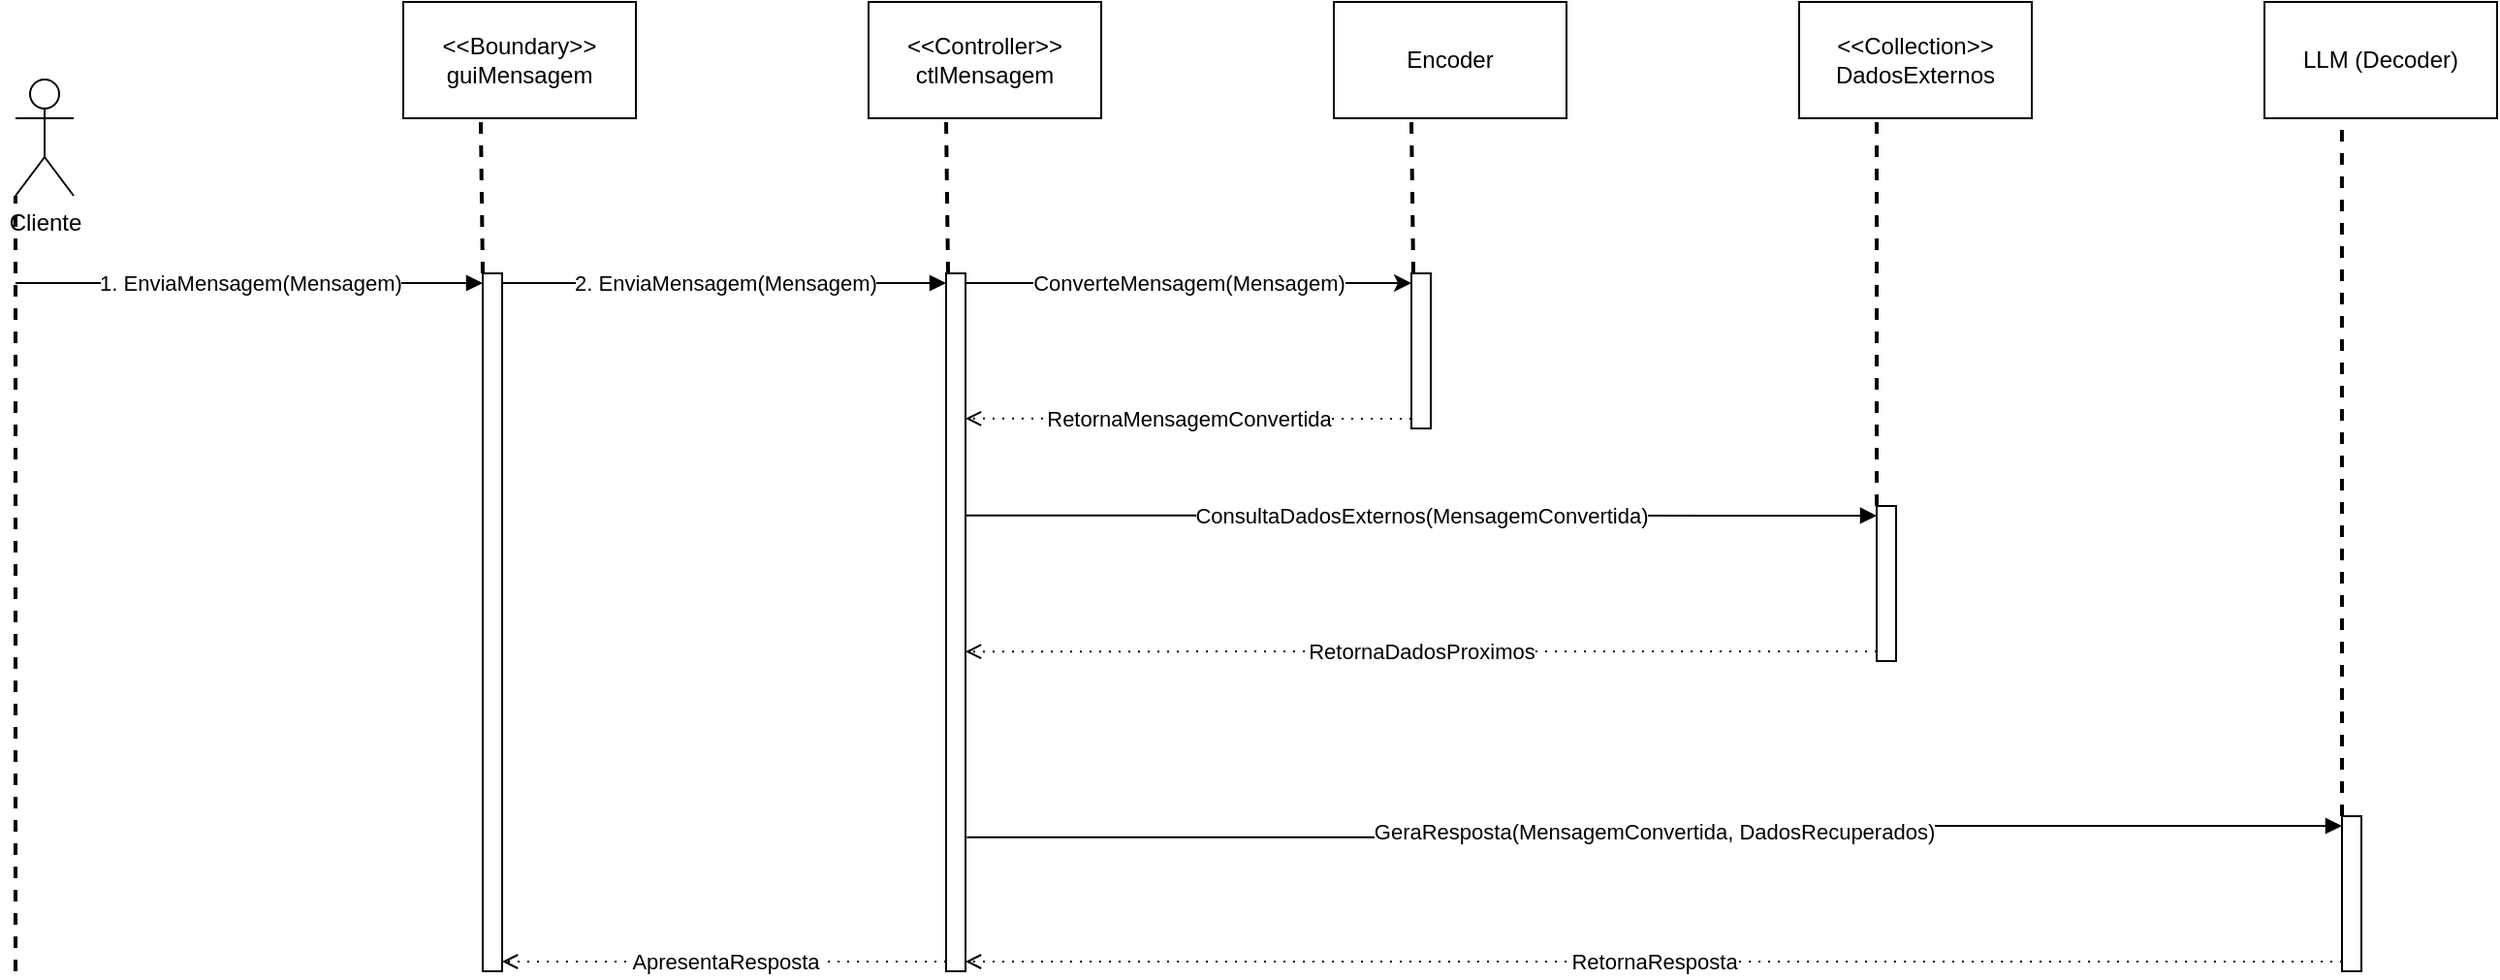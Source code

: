 <mxfile version="24.7.12">
  <diagram name="Página-1" id="a7UVUzENwiKvaLnI1yhI">
    <mxGraphModel dx="1050" dy="565" grid="1" gridSize="10" guides="1" tooltips="1" connect="1" arrows="1" fold="1" page="1" pageScale="1" pageWidth="827" pageHeight="1169" math="0" shadow="0">
      <root>
        <mxCell id="0" />
        <mxCell id="1" parent="0" />
        <mxCell id="OQGx6LlO21kWG08P4XpY-1" value="Cliente" style="shape=umlActor;verticalLabelPosition=bottom;verticalAlign=top;html=1;" parent="1" vertex="1">
          <mxGeometry x="160" y="180" width="30" height="60" as="geometry" />
        </mxCell>
        <mxCell id="OQGx6LlO21kWG08P4XpY-2" value="" style="endArrow=none;dashed=1;html=1;strokeWidth=2;rounded=0;entryX=0;entryY=1;entryDx=0;entryDy=0;entryPerimeter=0;" parent="1" target="OQGx6LlO21kWG08P4XpY-1" edge="1">
          <mxGeometry width="50" height="50" relative="1" as="geometry">
            <mxPoint x="160" y="640" as="sourcePoint" />
            <mxPoint x="440" y="380" as="targetPoint" />
          </mxGeometry>
        </mxCell>
        <mxCell id="OQGx6LlO21kWG08P4XpY-3" value="&amp;lt;&amp;lt;Boundary&amp;gt;&amp;gt;&lt;div&gt;guiMensagem&lt;/div&gt;" style="rounded=0;whiteSpace=wrap;html=1;" parent="1" vertex="1">
          <mxGeometry x="360" y="140" width="120" height="60" as="geometry" />
        </mxCell>
        <mxCell id="OQGx6LlO21kWG08P4XpY-5" value="1. EnviaMensagem(Mensagem)" style="endArrow=block;html=1;rounded=0;endFill=1;entryX=0;entryY=0;entryDx=0;entryDy=5;entryPerimeter=0;" parent="1" target="OQGx6LlO21kWG08P4XpY-6" edge="1">
          <mxGeometry width="50" height="50" relative="1" as="geometry">
            <mxPoint x="160" y="285" as="sourcePoint" />
            <mxPoint x="320" y="310" as="targetPoint" />
          </mxGeometry>
        </mxCell>
        <mxCell id="OQGx6LlO21kWG08P4XpY-6" value="" style="html=1;points=[[0,0,0,0,5],[0,1,0,0,-5],[1,0,0,0,5],[1,1,0,0,-5]];perimeter=orthogonalPerimeter;outlineConnect=0;targetShapes=umlLifeline;portConstraint=eastwest;newEdgeStyle={&quot;curved&quot;:0,&quot;rounded&quot;:0};" parent="1" vertex="1">
          <mxGeometry x="401" y="280" width="10" height="360" as="geometry" />
        </mxCell>
        <mxCell id="OQGx6LlO21kWG08P4XpY-7" value="&amp;lt;&amp;lt;Controller&amp;gt;&amp;gt;&lt;div&gt;ctlMensagem&lt;/div&gt;" style="rounded=0;whiteSpace=wrap;html=1;" parent="1" vertex="1">
          <mxGeometry x="600" y="140" width="120" height="60" as="geometry" />
        </mxCell>
        <mxCell id="OQGx6LlO21kWG08P4XpY-8" value="&amp;lt;&amp;lt;Collection&amp;gt;&amp;gt;&lt;div&gt;DadosExternos&lt;/div&gt;" style="rounded=0;whiteSpace=wrap;html=1;" parent="1" vertex="1">
          <mxGeometry x="1080" y="140" width="120" height="60" as="geometry" />
        </mxCell>
        <mxCell id="OQGx6LlO21kWG08P4XpY-9" value="LLM (Decoder)" style="rounded=0;whiteSpace=wrap;html=1;" parent="1" vertex="1">
          <mxGeometry x="1320" y="140" width="120" height="60" as="geometry" />
        </mxCell>
        <mxCell id="OQGx6LlO21kWG08P4XpY-10" value="2. EnviaMensagem(Mensagem)" style="endArrow=block;html=1;rounded=0;endFill=1;entryX=0;entryY=0;entryDx=0;entryDy=5;entryPerimeter=0;exitX=1;exitY=0;exitDx=0;exitDy=5;exitPerimeter=0;" parent="1" source="OQGx6LlO21kWG08P4XpY-6" target="OQGx6LlO21kWG08P4XpY-11" edge="1">
          <mxGeometry width="50" height="50" relative="1" as="geometry">
            <mxPoint x="450" y="320" as="sourcePoint" />
            <mxPoint x="654" y="280" as="targetPoint" />
          </mxGeometry>
        </mxCell>
        <mxCell id="OQGx6LlO21kWG08P4XpY-11" value="" style="html=1;points=[[0,0,0,0,5],[0,1,0,0,-5],[1,0,0,0,5],[1,1,0,0,-5]];perimeter=orthogonalPerimeter;outlineConnect=0;targetShapes=umlLifeline;portConstraint=eastwest;newEdgeStyle={&quot;curved&quot;:0,&quot;rounded&quot;:0};" parent="1" vertex="1">
          <mxGeometry x="640" y="280" width="10" height="360" as="geometry" />
        </mxCell>
        <mxCell id="OQGx6LlO21kWG08P4XpY-12" value="" style="html=1;points=[[0,0,0,0,5],[0,1,0,0,-5],[1,0,0,0,5],[1,1,0,0,-5]];perimeter=orthogonalPerimeter;outlineConnect=0;targetShapes=umlLifeline;portConstraint=eastwest;newEdgeStyle={&quot;curved&quot;:0,&quot;rounded&quot;:0};" parent="1" vertex="1">
          <mxGeometry x="1120" y="400" width="10" height="80" as="geometry" />
        </mxCell>
        <mxCell id="OQGx6LlO21kWG08P4XpY-13" value="ConsultaDadosExternos(MensagemConvertida)" style="edgeStyle=orthogonalEdgeStyle;rounded=0;orthogonalLoop=1;jettySize=auto;html=1;curved=0;entryX=0;entryY=0;entryDx=0;entryDy=5;entryPerimeter=0;endArrow=block;endFill=1;exitX=1;exitY=0.347;exitDx=0;exitDy=0;exitPerimeter=0;" parent="1" source="OQGx6LlO21kWG08P4XpY-11" target="OQGx6LlO21kWG08P4XpY-12" edge="1">
          <mxGeometry relative="1" as="geometry">
            <mxPoint x="680" y="405" as="sourcePoint" />
          </mxGeometry>
        </mxCell>
        <mxCell id="OQGx6LlO21kWG08P4XpY-14" value="RetornaDadosProximos" style="edgeStyle=orthogonalEdgeStyle;rounded=0;orthogonalLoop=1;jettySize=auto;html=1;curved=0;exitX=0;exitY=1;exitDx=0;exitDy=-5;exitPerimeter=0;endArrow=open;endFill=0;dashed=1;dashPattern=1 4;entryX=1;entryY=0.542;entryDx=0;entryDy=0;entryPerimeter=0;" parent="1" source="OQGx6LlO21kWG08P4XpY-12" target="OQGx6LlO21kWG08P4XpY-11" edge="1">
          <mxGeometry relative="1" as="geometry">
            <mxPoint x="690" y="475" as="targetPoint" />
          </mxGeometry>
        </mxCell>
        <mxCell id="OQGx6LlO21kWG08P4XpY-15" value="" style="html=1;points=[[0,0,0,0,5],[0,1,0,0,-5],[1,0,0,0,5],[1,1,0,0,-5]];perimeter=orthogonalPerimeter;outlineConnect=0;targetShapes=umlLifeline;portConstraint=eastwest;newEdgeStyle={&quot;curved&quot;:0,&quot;rounded&quot;:0};" parent="1" vertex="1">
          <mxGeometry x="1360" y="560" width="10" height="80" as="geometry" />
        </mxCell>
        <mxCell id="OQGx6LlO21kWG08P4XpY-16" value="GeraResposta(MensagemConvertida, DadosRecuperados)" style="edgeStyle=orthogonalEdgeStyle;rounded=0;orthogonalLoop=1;jettySize=auto;html=1;curved=0;entryX=0;entryY=0;entryDx=0;entryDy=5;entryPerimeter=0;endArrow=block;endFill=1;exitX=1.067;exitY=0.808;exitDx=0;exitDy=0;exitPerimeter=0;" parent="1" source="OQGx6LlO21kWG08P4XpY-11" target="OQGx6LlO21kWG08P4XpY-15" edge="1">
          <mxGeometry relative="1" as="geometry">
            <mxPoint x="670" y="550" as="sourcePoint" />
          </mxGeometry>
        </mxCell>
        <mxCell id="OQGx6LlO21kWG08P4XpY-17" value="Encoder" style="rounded=0;whiteSpace=wrap;html=1;" parent="1" vertex="1">
          <mxGeometry x="840" y="140" width="120" height="60" as="geometry" />
        </mxCell>
        <mxCell id="OQGx6LlO21kWG08P4XpY-18" value="" style="html=1;points=[[0,0,0,0,5],[0,1,0,0,-5],[1,0,0,0,5],[1,1,0,0,-5]];perimeter=orthogonalPerimeter;outlineConnect=0;targetShapes=umlLifeline;portConstraint=eastwest;newEdgeStyle={&quot;curved&quot;:0,&quot;rounded&quot;:0};" parent="1" vertex="1">
          <mxGeometry x="880" y="280" width="10" height="80" as="geometry" />
        </mxCell>
        <mxCell id="OQGx6LlO21kWG08P4XpY-19" value="ConverteMensagem(Mensagem)" style="edgeStyle=orthogonalEdgeStyle;rounded=0;orthogonalLoop=1;jettySize=auto;html=1;curved=0;exitX=1;exitY=0;exitDx=0;exitDy=5;exitPerimeter=0;entryX=0;entryY=0;entryDx=0;entryDy=5;entryPerimeter=0;" parent="1" source="OQGx6LlO21kWG08P4XpY-11" target="OQGx6LlO21kWG08P4XpY-18" edge="1">
          <mxGeometry relative="1" as="geometry" />
        </mxCell>
        <mxCell id="OQGx6LlO21kWG08P4XpY-20" value="RetornaMensagemConvertida" style="edgeStyle=orthogonalEdgeStyle;rounded=0;orthogonalLoop=1;jettySize=auto;html=1;curved=0;exitX=0;exitY=1;exitDx=0;exitDy=-5;exitPerimeter=0;endArrow=open;endFill=0;dashed=1;dashPattern=1 4;entryX=1;entryY=0.208;entryDx=0;entryDy=0;entryPerimeter=0;" parent="1" source="OQGx6LlO21kWG08P4XpY-18" target="OQGx6LlO21kWG08P4XpY-11" edge="1">
          <mxGeometry relative="1" as="geometry">
            <mxPoint x="1130" y="485" as="sourcePoint" />
            <mxPoint x="660" y="355" as="targetPoint" />
          </mxGeometry>
        </mxCell>
        <mxCell id="OQGx6LlO21kWG08P4XpY-21" value="" style="endArrow=none;dashed=1;html=1;strokeWidth=2;rounded=0;entryX=0.333;entryY=1;entryDx=0;entryDy=0;entryPerimeter=0;" parent="1" source="OQGx6LlO21kWG08P4XpY-6" target="OQGx6LlO21kWG08P4XpY-3" edge="1">
          <mxGeometry width="50" height="50" relative="1" as="geometry">
            <mxPoint x="401" y="437.18" as="sourcePoint" />
            <mxPoint x="410" y="220" as="targetPoint" />
          </mxGeometry>
        </mxCell>
        <mxCell id="OQGx6LlO21kWG08P4XpY-22" value="" style="endArrow=none;dashed=1;html=1;strokeWidth=2;rounded=0;entryX=0.333;entryY=1;entryDx=0;entryDy=0;entryPerimeter=0;" parent="1" edge="1">
          <mxGeometry width="50" height="50" relative="1" as="geometry">
            <mxPoint x="641" y="280" as="sourcePoint" />
            <mxPoint x="640" y="200" as="targetPoint" />
          </mxGeometry>
        </mxCell>
        <mxCell id="OQGx6LlO21kWG08P4XpY-23" value="" style="endArrow=none;dashed=1;html=1;strokeWidth=2;rounded=0;entryX=0.333;entryY=1;entryDx=0;entryDy=0;entryPerimeter=0;" parent="1" edge="1">
          <mxGeometry width="50" height="50" relative="1" as="geometry">
            <mxPoint x="881" y="280" as="sourcePoint" />
            <mxPoint x="880" y="200" as="targetPoint" />
          </mxGeometry>
        </mxCell>
        <mxCell id="OQGx6LlO21kWG08P4XpY-24" value="" style="endArrow=none;dashed=1;html=1;strokeWidth=2;rounded=0;entryX=0.333;entryY=1;entryDx=0;entryDy=0;entryPerimeter=0;" parent="1" source="OQGx6LlO21kWG08P4XpY-12" edge="1">
          <mxGeometry width="50" height="50" relative="1" as="geometry">
            <mxPoint x="1121" y="280" as="sourcePoint" />
            <mxPoint x="1120" y="200" as="targetPoint" />
          </mxGeometry>
        </mxCell>
        <mxCell id="OQGx6LlO21kWG08P4XpY-25" value="" style="endArrow=none;dashed=1;html=1;strokeWidth=2;rounded=0;entryX=0.333;entryY=1;entryDx=0;entryDy=0;entryPerimeter=0;" parent="1" source="OQGx6LlO21kWG08P4XpY-15" target="OQGx6LlO21kWG08P4XpY-9" edge="1">
          <mxGeometry width="50" height="50" relative="1" as="geometry">
            <mxPoint x="1270" y="510" as="sourcePoint" />
            <mxPoint x="1350" y="260" as="targetPoint" />
          </mxGeometry>
        </mxCell>
        <mxCell id="eT-RCtjEt_WM6Eq9Irdi-1" value="RetornaResposta" style="edgeStyle=orthogonalEdgeStyle;rounded=0;orthogonalLoop=1;jettySize=auto;html=1;curved=0;exitX=0;exitY=1;exitDx=0;exitDy=-5;exitPerimeter=0;endArrow=open;endFill=0;dashed=1;dashPattern=1 4;entryX=1;entryY=1;entryDx=0;entryDy=-5;entryPerimeter=0;" edge="1" parent="1" source="OQGx6LlO21kWG08P4XpY-15" target="OQGx6LlO21kWG08P4XpY-11">
          <mxGeometry relative="1" as="geometry">
            <mxPoint x="810" y="620" as="targetPoint" />
            <mxPoint x="1280" y="620" as="sourcePoint" />
          </mxGeometry>
        </mxCell>
        <mxCell id="eT-RCtjEt_WM6Eq9Irdi-2" value="ApresentaResposta" style="edgeStyle=orthogonalEdgeStyle;rounded=0;orthogonalLoop=1;jettySize=auto;html=1;curved=0;exitX=0;exitY=1;exitDx=0;exitDy=-5;exitPerimeter=0;endArrow=open;endFill=0;dashed=1;dashPattern=1 4;entryX=1;entryY=1;entryDx=0;entryDy=-5;entryPerimeter=0;" edge="1" parent="1" source="OQGx6LlO21kWG08P4XpY-11" target="OQGx6LlO21kWG08P4XpY-6">
          <mxGeometry relative="1" as="geometry">
            <mxPoint x="660" y="584" as="sourcePoint" />
            <mxPoint x="430" y="584" as="targetPoint" />
          </mxGeometry>
        </mxCell>
      </root>
    </mxGraphModel>
  </diagram>
</mxfile>
